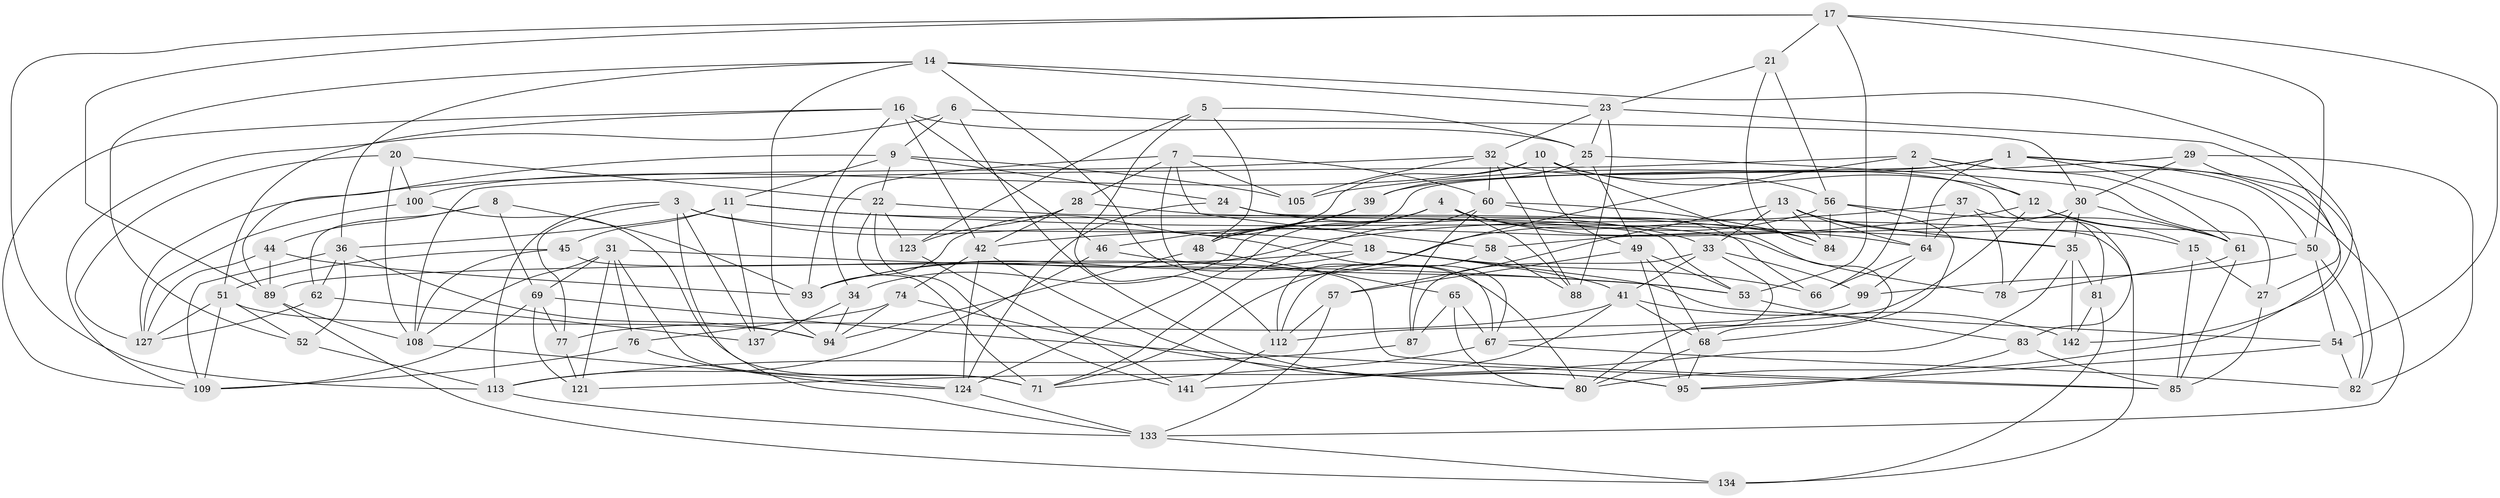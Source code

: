 // original degree distribution, {4: 1.0}
// Generated by graph-tools (version 1.1) at 2025/42/03/06/25 10:42:17]
// undirected, 93 vertices, 239 edges
graph export_dot {
graph [start="1"]
  node [color=gray90,style=filled];
  1 [super="+59"];
  2 [super="+19"];
  3 [super="+75"];
  4 [super="+86"];
  5;
  6;
  7 [super="+140"];
  8;
  9 [super="+117"];
  10 [super="+26"];
  11 [super="+128"];
  12 [super="+40"];
  13 [super="+120"];
  14 [super="+47"];
  15;
  16 [super="+70"];
  17 [super="+135"];
  18 [super="+144"];
  20;
  21;
  22 [super="+91"];
  23 [super="+101"];
  24;
  25 [super="+38"];
  27;
  28;
  29;
  30 [super="+55"];
  31 [super="+73"];
  32 [super="+125"];
  33 [super="+147"];
  34;
  35 [super="+104"];
  36 [super="+43"];
  37;
  39;
  41 [super="+72"];
  42 [super="+92"];
  44;
  45;
  46;
  48 [super="+114"];
  49 [super="+132"];
  50 [super="+63"];
  51 [super="+106"];
  52;
  53 [super="+146"];
  54 [super="+126"];
  56 [super="+116"];
  57;
  58;
  60 [super="+79"];
  61 [super="+90"];
  62;
  64 [super="+115"];
  65;
  66;
  67 [super="+107"];
  68 [super="+98"];
  69 [super="+138"];
  71 [super="+131"];
  74;
  76;
  77;
  78;
  80 [super="+110"];
  81;
  82 [super="+122"];
  83;
  84 [super="+96"];
  85 [super="+102"];
  87;
  88;
  89 [super="+139"];
  93 [super="+97"];
  94 [super="+103"];
  95 [super="+119"];
  99;
  100;
  105;
  108 [super="+111"];
  109 [super="+143"];
  112 [super="+129"];
  113 [super="+118"];
  121;
  123;
  124 [super="+130"];
  127 [super="+136"];
  133 [super="+145"];
  134;
  137;
  141;
  142;
  1 -- 50;
  1 -- 64;
  1 -- 48;
  1 -- 27;
  1 -- 39;
  1 -- 82;
  2 -- 66;
  2 -- 108;
  2 -- 133;
  2 -- 112;
  2 -- 12;
  2 -- 61;
  3 -- 113;
  3 -- 137;
  3 -- 80;
  3 -- 18;
  3 -- 77;
  3 -- 71;
  4 -- 64;
  4 -- 88;
  4 -- 48;
  4 -- 34;
  4 -- 124;
  4 -- 84;
  5 -- 112;
  5 -- 123;
  5 -- 25;
  5 -- 48;
  6 -- 95;
  6 -- 30;
  6 -- 9;
  6 -- 109;
  7 -- 58;
  7 -- 105;
  7 -- 34;
  7 -- 28;
  7 -- 60;
  7 -- 67;
  8 -- 62;
  8 -- 44;
  8 -- 69;
  8 -- 93;
  9 -- 105;
  9 -- 11;
  9 -- 22;
  9 -- 24;
  9 -- 89;
  10 -- 49;
  10 -- 100;
  10 -- 56;
  10 -- 68;
  10 -- 93;
  10 -- 12;
  11 -- 45;
  11 -- 35;
  11 -- 137;
  11 -- 78;
  11 -- 36;
  12 -- 50;
  12 -- 67;
  12 -- 15;
  12 -- 42;
  13 -- 84;
  13 -- 15;
  13 -- 57;
  13 -- 64;
  13 -- 35;
  13 -- 33;
  14 -- 67;
  14 -- 142;
  14 -- 94;
  14 -- 36;
  14 -- 52;
  14 -- 23;
  15 -- 27;
  15 -- 85;
  16 -- 46;
  16 -- 93;
  16 -- 109;
  16 -- 42;
  16 -- 51;
  16 -- 25;
  17 -- 54;
  17 -- 50;
  17 -- 53;
  17 -- 89;
  17 -- 21;
  17 -- 113;
  18 -- 66;
  18 -- 89;
  18 -- 41;
  18 -- 93;
  18 -- 54;
  20 -- 100;
  20 -- 108;
  20 -- 22;
  20 -- 127;
  21 -- 56;
  21 -- 23;
  21 -- 84;
  22 -- 123;
  22 -- 71;
  22 -- 141;
  22 -- 84;
  23 -- 88;
  23 -- 32;
  23 -- 25;
  23 -- 27;
  24 -- 124;
  24 -- 134;
  24 -- 33;
  25 -- 39;
  25 -- 61;
  25 -- 49;
  27 -- 85;
  28 -- 53;
  28 -- 123;
  28 -- 42;
  29 -- 80;
  29 -- 105;
  29 -- 82;
  29 -- 30;
  30 -- 78;
  30 -- 58;
  30 -- 61;
  30 -- 35;
  31 -- 121;
  31 -- 53;
  31 -- 108;
  31 -- 76;
  31 -- 69;
  31 -- 71;
  32 -- 60;
  32 -- 83;
  32 -- 88;
  32 -- 105;
  32 -- 127;
  33 -- 99;
  33 -- 41;
  33 -- 80;
  33 -- 87;
  34 -- 137;
  34 -- 94;
  35 -- 142;
  35 -- 81;
  35 -- 121;
  36 -- 62;
  36 -- 109;
  36 -- 94;
  36 -- 52;
  37 -- 81;
  37 -- 64;
  37 -- 78;
  37 -- 93;
  39 -- 46;
  39 -- 48;
  41 -- 77;
  41 -- 141;
  41 -- 142;
  41 -- 68;
  42 -- 74;
  42 -- 95;
  42 -- 124;
  44 -- 93;
  44 -- 89;
  44 -- 127;
  45 -- 85;
  45 -- 108;
  45 -- 51;
  46 -- 113;
  46 -- 53;
  48 -- 94;
  48 -- 65;
  49 -- 53;
  49 -- 57;
  49 -- 95;
  49 -- 68;
  50 -- 99;
  50 -- 54;
  50 -- 82;
  51 -- 94;
  51 -- 109;
  51 -- 52;
  51 -- 127;
  52 -- 113;
  53 -- 83;
  54 -- 82 [weight=2];
  54 -- 95;
  56 -- 71;
  56 -- 68;
  56 -- 84;
  56 -- 61;
  57 -- 133;
  57 -- 112;
  58 -- 88;
  58 -- 112;
  60 -- 66;
  60 -- 71;
  60 -- 87;
  60 -- 84;
  61 -- 78;
  61 -- 85;
  62 -- 127;
  62 -- 137;
  64 -- 66;
  64 -- 99;
  65 -- 80;
  65 -- 87;
  65 -- 67;
  67 -- 71;
  67 -- 82;
  68 -- 95;
  68 -- 80;
  69 -- 77;
  69 -- 109;
  69 -- 121;
  69 -- 85;
  74 -- 76;
  74 -- 94;
  74 -- 80;
  76 -- 109;
  76 -- 124;
  77 -- 121;
  81 -- 134;
  81 -- 142;
  83 -- 85;
  83 -- 95;
  87 -- 113;
  89 -- 108;
  89 -- 134;
  99 -- 112;
  100 -- 133;
  100 -- 127;
  108 -- 124;
  112 -- 141;
  113 -- 133;
  123 -- 141;
  124 -- 133;
  133 -- 134;
}
